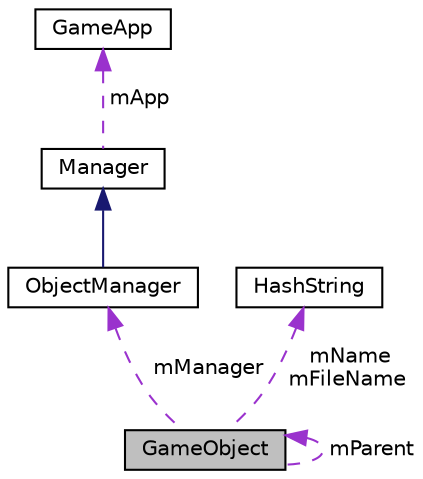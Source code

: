 digraph "GameObject"
{
  edge [fontname="Helvetica",fontsize="10",labelfontname="Helvetica",labelfontsize="10"];
  node [fontname="Helvetica",fontsize="10",shape=record];
  Node1 [label="GameObject",height=0.2,width=0.4,color="black", fillcolor="grey75", style="filled", fontcolor="black"];
  Node1 -> Node1 [dir="back",color="darkorchid3",fontsize="10",style="dashed",label=" mParent" ,fontname="Helvetica"];
  Node2 -> Node1 [dir="back",color="darkorchid3",fontsize="10",style="dashed",label=" mManager" ,fontname="Helvetica"];
  Node2 [label="ObjectManager",height=0.2,width=0.4,color="black", fillcolor="white", style="filled",URL="$classObjectManager.html"];
  Node3 -> Node2 [dir="back",color="midnightblue",fontsize="10",style="solid",fontname="Helvetica"];
  Node3 [label="Manager",height=0.2,width=0.4,color="black", fillcolor="white", style="filled",URL="$classManager.html"];
  Node4 -> Node3 [dir="back",color="darkorchid3",fontsize="10",style="dashed",label=" mApp" ,fontname="Helvetica"];
  Node4 [label="GameApp",height=0.2,width=0.4,color="black", fillcolor="white", style="filled",URL="$classGameApp.html"];
  Node5 -> Node1 [dir="back",color="darkorchid3",fontsize="10",style="dashed",label=" mName\nmFileName" ,fontname="Helvetica"];
  Node5 [label="HashString",height=0.2,width=0.4,color="black", fillcolor="white", style="filled",URL="$classHashString.html"];
}
